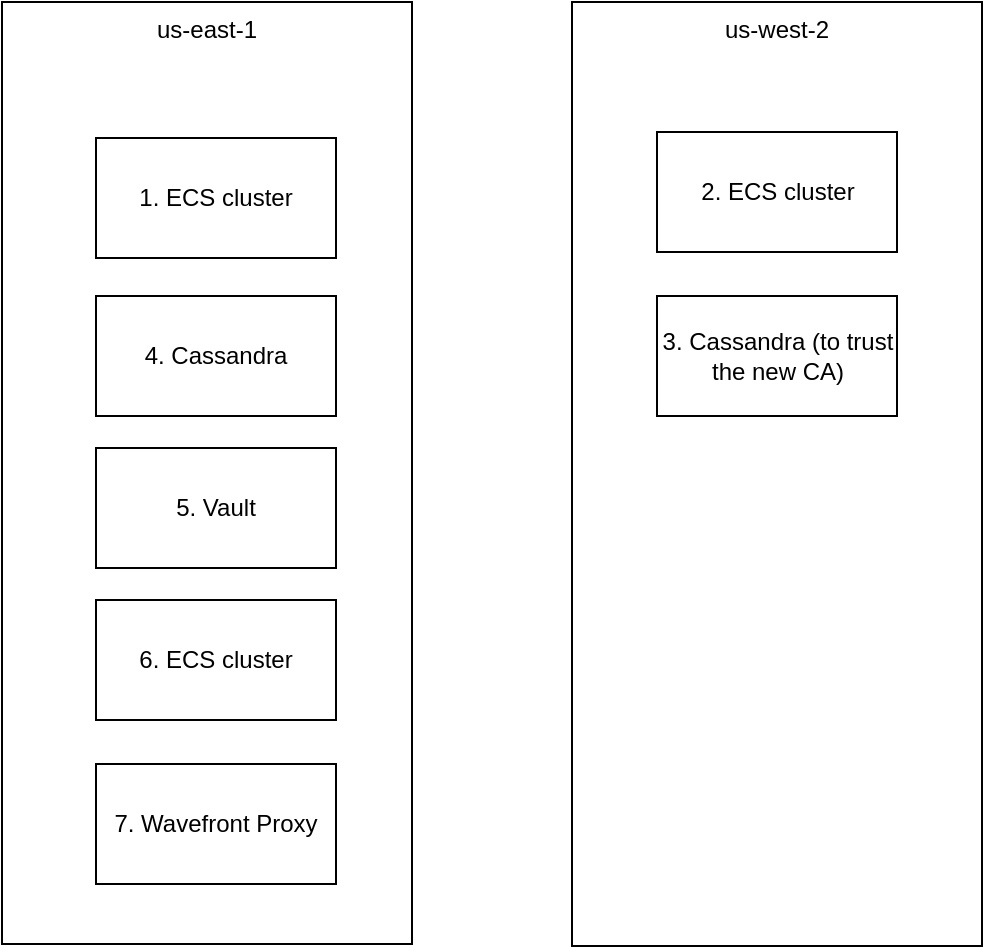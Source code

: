 <mxfile version="21.8.0" type="github">
  <diagram name="Page-1" id="4F1nNo5wBWLaDQF_T7YV">
    <mxGraphModel dx="1242" dy="738" grid="0" gridSize="10" guides="1" tooltips="1" connect="1" arrows="1" fold="1" page="1" pageScale="1" pageWidth="827" pageHeight="1169" math="0" shadow="0">
      <root>
        <mxCell id="0" />
        <mxCell id="1" parent="0" />
        <mxCell id="SZmE5vHMaUODlQmykEvX-1" value="us-east-1" style="rounded=0;whiteSpace=wrap;html=1;verticalAlign=top;" vertex="1" parent="1">
          <mxGeometry x="146" y="192" width="205" height="471" as="geometry" />
        </mxCell>
        <mxCell id="SZmE5vHMaUODlQmykEvX-2" value="us-west-2" style="rounded=0;whiteSpace=wrap;html=1;verticalAlign=top;" vertex="1" parent="1">
          <mxGeometry x="431" y="192" width="205" height="472" as="geometry" />
        </mxCell>
        <mxCell id="SZmE5vHMaUODlQmykEvX-4" value="1. ECS cluster" style="rounded=0;whiteSpace=wrap;html=1;" vertex="1" parent="1">
          <mxGeometry x="193" y="260" width="120" height="60" as="geometry" />
        </mxCell>
        <mxCell id="SZmE5vHMaUODlQmykEvX-5" value="2. ECS cluster" style="rounded=0;whiteSpace=wrap;html=1;" vertex="1" parent="1">
          <mxGeometry x="473.5" y="257" width="120" height="60" as="geometry" />
        </mxCell>
        <mxCell id="SZmE5vHMaUODlQmykEvX-6" value="3. Cassandra (to trust the new CA)" style="rounded=0;whiteSpace=wrap;html=1;" vertex="1" parent="1">
          <mxGeometry x="473.5" y="339" width="120" height="60" as="geometry" />
        </mxCell>
        <mxCell id="SZmE5vHMaUODlQmykEvX-7" value="4. Cassandra" style="rounded=0;whiteSpace=wrap;html=1;" vertex="1" parent="1">
          <mxGeometry x="193" y="339" width="120" height="60" as="geometry" />
        </mxCell>
        <mxCell id="SZmE5vHMaUODlQmykEvX-8" value="5. Vault" style="rounded=0;whiteSpace=wrap;html=1;" vertex="1" parent="1">
          <mxGeometry x="193" y="415" width="120" height="60" as="geometry" />
        </mxCell>
        <mxCell id="SZmE5vHMaUODlQmykEvX-9" value="6. ECS cluster" style="rounded=0;whiteSpace=wrap;html=1;" vertex="1" parent="1">
          <mxGeometry x="193" y="491" width="120" height="60" as="geometry" />
        </mxCell>
        <mxCell id="SZmE5vHMaUODlQmykEvX-11" value="7. Wavefront Proxy" style="rounded=0;whiteSpace=wrap;html=1;" vertex="1" parent="1">
          <mxGeometry x="193" y="573" width="120" height="60" as="geometry" />
        </mxCell>
      </root>
    </mxGraphModel>
  </diagram>
</mxfile>
